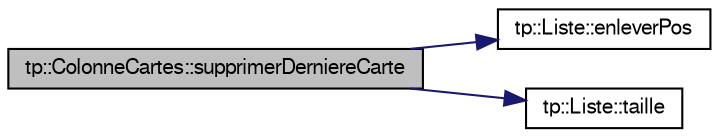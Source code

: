 digraph G
{
  edge [fontname="FreeSans",fontsize="10",labelfontname="FreeSans",labelfontsize="10"];
  node [fontname="FreeSans",fontsize="10",shape=record];
  rankdir="LR";
  Node1 [label="tp::ColonneCartes::supprimerDerniereCarte",height=0.2,width=0.4,color="black", fillcolor="grey75", style="filled" fontcolor="black"];
  Node1 -> Node2 [color="midnightblue",fontsize="10",style="solid",fontname="FreeSans"];
  Node2 [label="tp::Liste::enleverPos",height=0.2,width=0.4,color="black", fillcolor="white", style="filled",URL="$classtp_1_1_liste.html#a6d29d156f43f026ac9714709a744dfc9"];
  Node1 -> Node3 [color="midnightblue",fontsize="10",style="solid",fontname="FreeSans"];
  Node3 [label="tp::Liste::taille",height=0.2,width=0.4,color="black", fillcolor="white", style="filled",URL="$classtp_1_1_liste.html#aeeb54dad73348922331642d2971745a0"];
}
